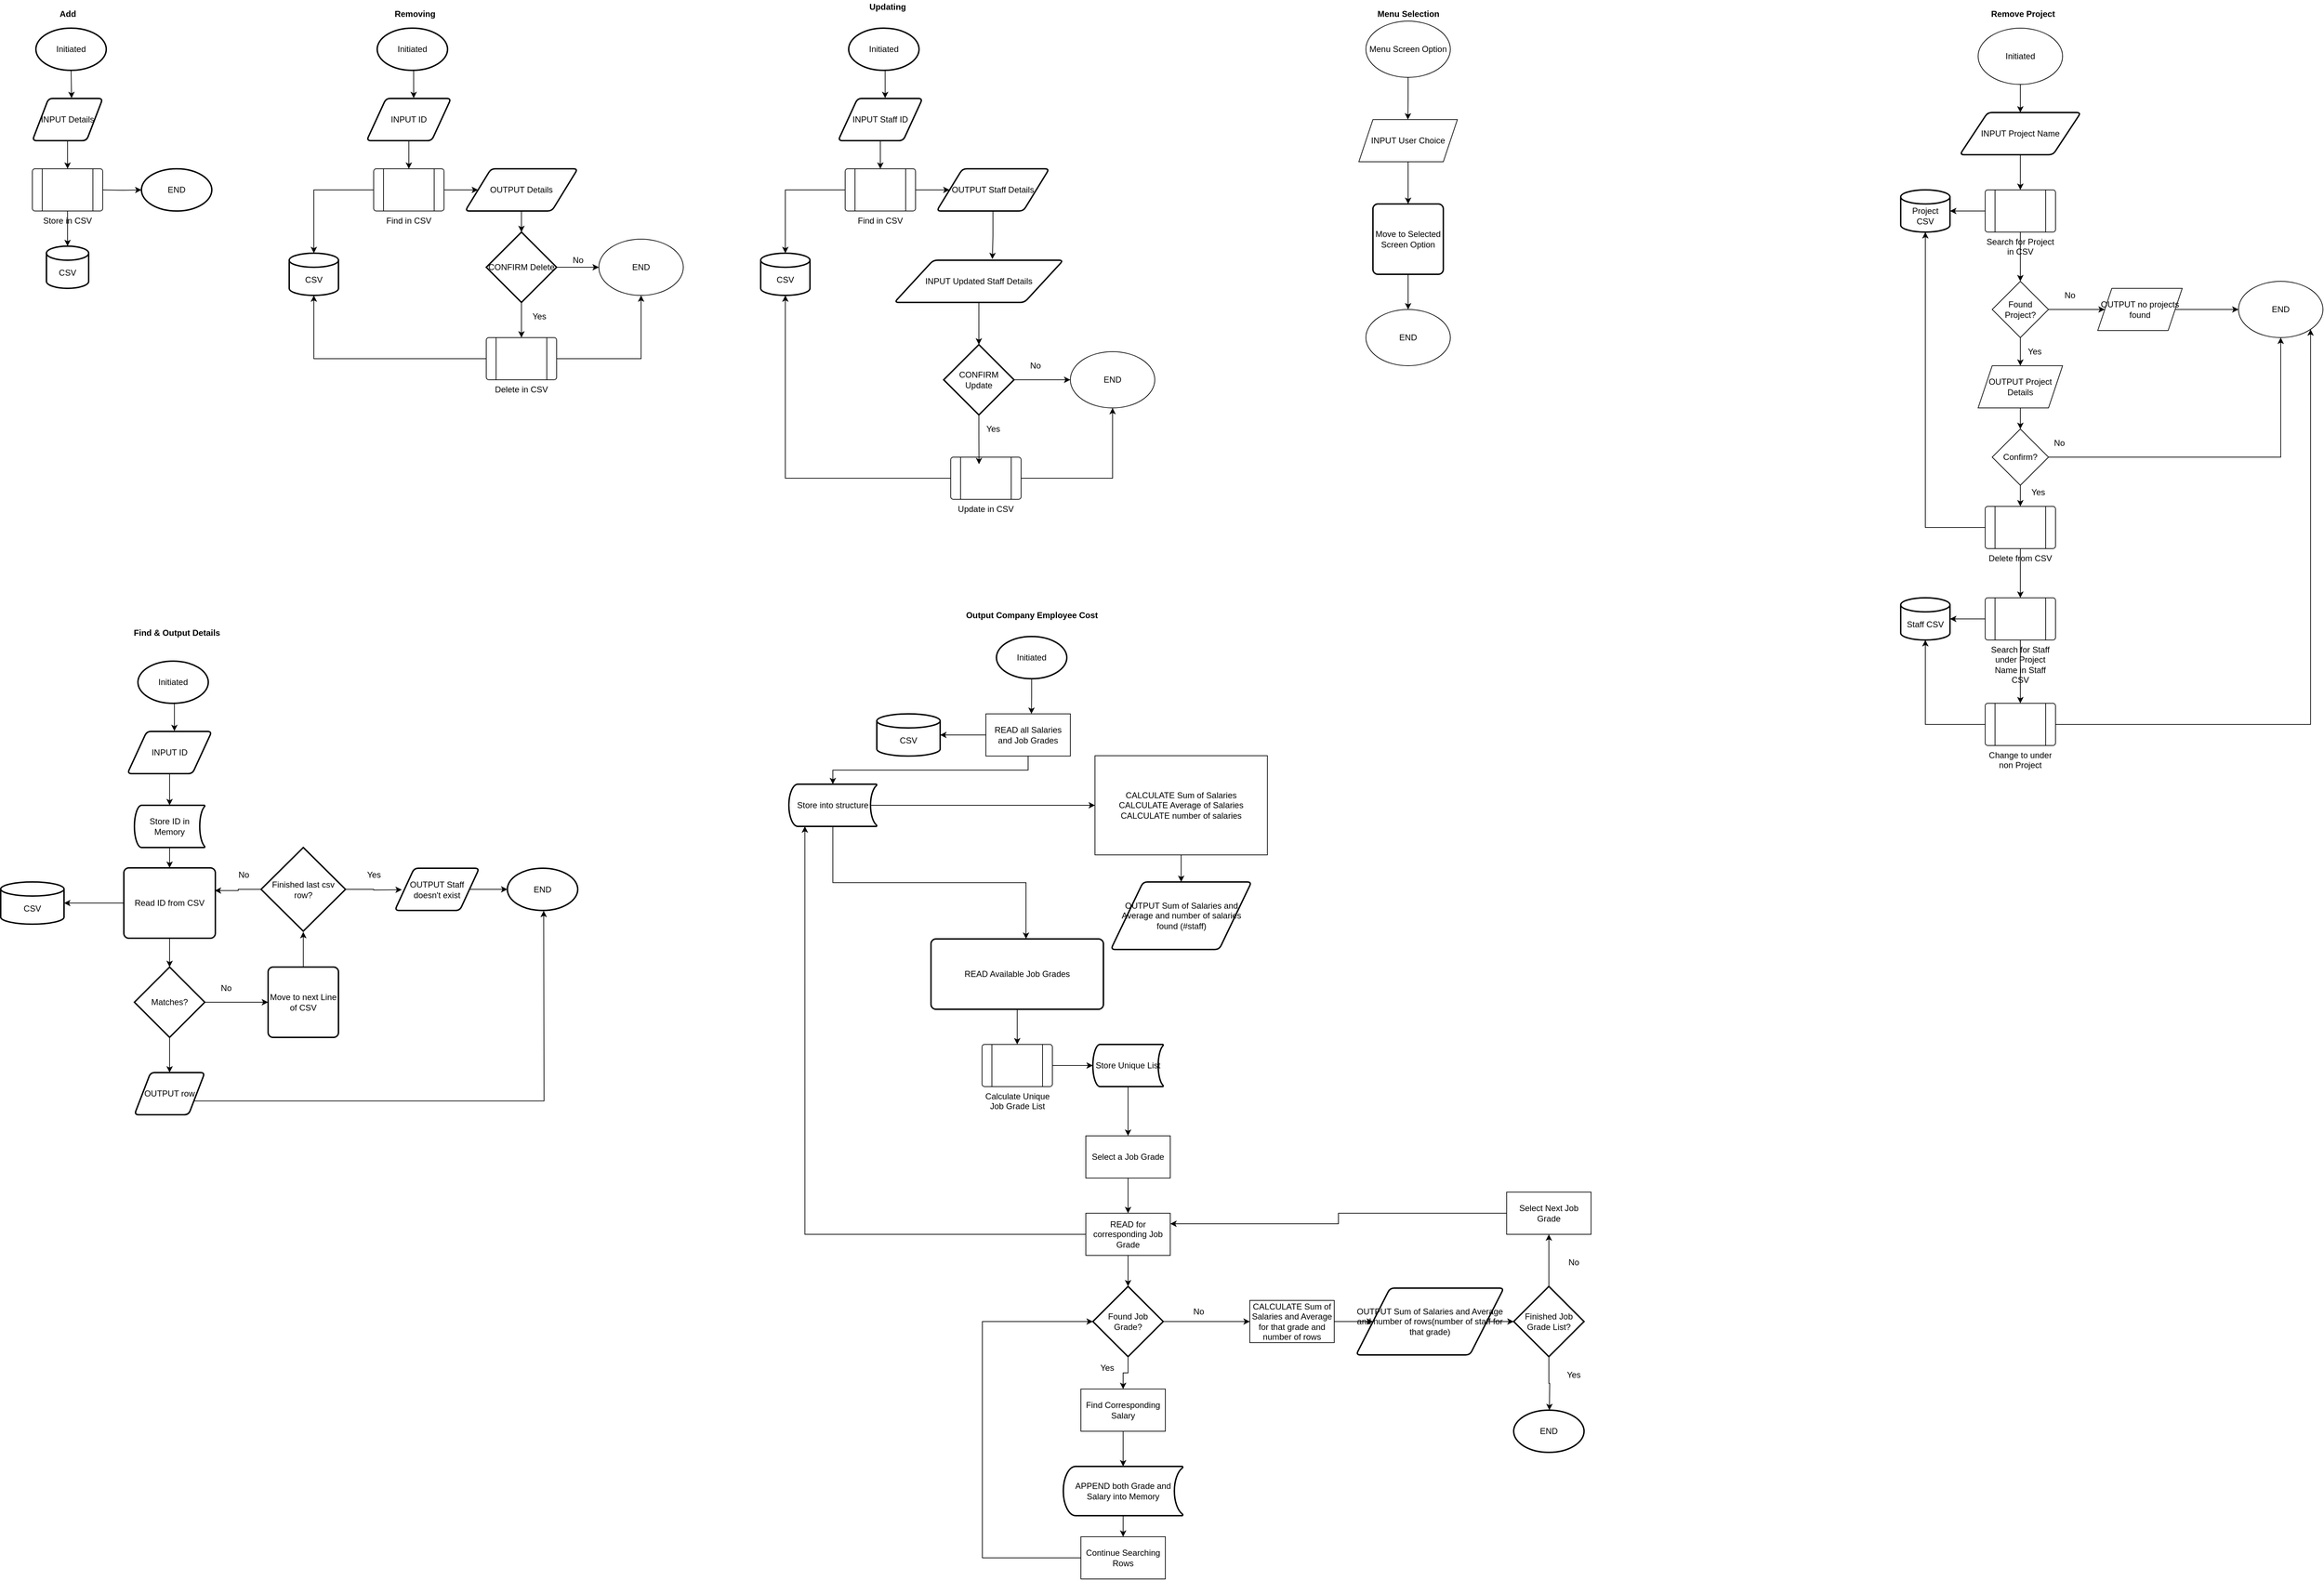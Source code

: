 <mxfile version="13.9.9" type="device" pages="2"><diagram id="C5RBs43oDa-KdzZeNtuy" name="Page-1"><mxGraphModel dx="4240" dy="1973" grid="1" gridSize="10" guides="1" tooltips="1" connect="1" arrows="1" fold="1" page="1" pageScale="1" pageWidth="827" pageHeight="1169" background="#FFFFFF" math="0" shadow="0"><root><mxCell id="WIyWlLk6GJQsqaUBKTNV-0"/><mxCell id="WIyWlLk6GJQsqaUBKTNV-1" parent="WIyWlLk6GJQsqaUBKTNV-0"/><mxCell id="njrMJf7NjWwneRzYN2TE-1" value="&lt;br&gt;CSV" style="strokeWidth=2;html=1;shape=mxgraph.flowchart.database;whiteSpace=wrap;" parent="WIyWlLk6GJQsqaUBKTNV-1" vertex="1"><mxGeometry x="-725" y="370" width="60" height="60" as="geometry"/></mxCell><mxCell id="njrMJf7NjWwneRzYN2TE-3" value="&lt;b&gt;Updating&lt;/b&gt;" style="text;html=1;align=center;verticalAlign=middle;resizable=0;points=[];autosize=1;" parent="WIyWlLk6GJQsqaUBKTNV-1" vertex="1"><mxGeometry x="435" y="20" width="70" height="20" as="geometry"/></mxCell><mxCell id="MS9lOqUe5Q2U9rbKSf21-5" style="edgeStyle=orthogonalEdgeStyle;rounded=0;orthogonalLoop=1;jettySize=auto;html=1;exitX=0.5;exitY=1;exitDx=0;exitDy=0;exitPerimeter=0;entryX=0.557;entryY=-0.008;entryDx=0;entryDy=0;entryPerimeter=0;" parent="WIyWlLk6GJQsqaUBKTNV-1" source="njrMJf7NjWwneRzYN2TE-5" target="MS9lOqUe5Q2U9rbKSf21-0" edge="1"><mxGeometry relative="1" as="geometry"/></mxCell><mxCell id="njrMJf7NjWwneRzYN2TE-5" value="Initiated" style="strokeWidth=2;html=1;shape=mxgraph.flowchart.start_1;whiteSpace=wrap;" parent="WIyWlLk6GJQsqaUBKTNV-1" vertex="1"><mxGeometry x="-740" y="60" width="100" height="60" as="geometry"/></mxCell><mxCell id="njrMJf7NjWwneRzYN2TE-6" value="&lt;b&gt;Removing&amp;nbsp;&lt;/b&gt;" style="text;html=1;align=center;verticalAlign=middle;resizable=0;points=[];autosize=1;" parent="WIyWlLk6GJQsqaUBKTNV-1" vertex="1"><mxGeometry x="-240" y="30" width="80" height="20" as="geometry"/></mxCell><mxCell id="njrMJf7NjWwneRzYN2TE-7" value="&lt;b&gt;Add&lt;/b&gt;" style="text;html=1;align=center;verticalAlign=middle;resizable=0;points=[];autosize=1;" parent="WIyWlLk6GJQsqaUBKTNV-1" vertex="1"><mxGeometry x="-715" y="30" width="40" height="20" as="geometry"/></mxCell><mxCell id="njrMJf7NjWwneRzYN2TE-8" value="&lt;b&gt;Find &amp;amp; Output Details&lt;/b&gt;" style="text;html=1;align=center;verticalAlign=middle;resizable=0;points=[];autosize=1;" parent="WIyWlLk6GJQsqaUBKTNV-1" vertex="1"><mxGeometry x="-610" y="910" width="140" height="20" as="geometry"/></mxCell><mxCell id="njrMJf7NjWwneRzYN2TE-9" value="&lt;b&gt;Output Company Employee Cost&lt;/b&gt;" style="text;html=1;align=center;verticalAlign=middle;resizable=0;points=[];autosize=1;" parent="WIyWlLk6GJQsqaUBKTNV-1" vertex="1"><mxGeometry x="575" y="885" width="200" height="20" as="geometry"/></mxCell><mxCell id="njrMJf7NjWwneRzYN2TE-18" value="&lt;b&gt;Remove Project&amp;nbsp;&lt;/b&gt;" style="text;html=1;align=center;verticalAlign=middle;resizable=0;points=[];autosize=1;" parent="WIyWlLk6GJQsqaUBKTNV-1" vertex="1"><mxGeometry x="2030" y="30" width="110" height="20" as="geometry"/></mxCell><mxCell id="MS9lOqUe5Q2U9rbKSf21-6" style="edgeStyle=orthogonalEdgeStyle;rounded=0;orthogonalLoop=1;jettySize=auto;html=1;exitX=0.5;exitY=1;exitDx=0;exitDy=0;entryX=0.5;entryY=0;entryDx=0;entryDy=0;entryPerimeter=0;" parent="WIyWlLk6GJQsqaUBKTNV-1" source="MS9lOqUe5Q2U9rbKSf21-0" edge="1"><mxGeometry relative="1" as="geometry"><mxPoint x="-695" y="260" as="targetPoint"/></mxGeometry></mxCell><mxCell id="MS9lOqUe5Q2U9rbKSf21-0" value="INPUT Details" style="shape=parallelogram;html=1;strokeWidth=2;perimeter=parallelogramPerimeter;whiteSpace=wrap;rounded=1;arcSize=12;size=0.23;" parent="WIyWlLk6GJQsqaUBKTNV-1" vertex="1"><mxGeometry x="-745" y="160" width="100" height="60" as="geometry"/></mxCell><mxCell id="MS9lOqUe5Q2U9rbKSf21-28" style="edgeStyle=orthogonalEdgeStyle;rounded=0;orthogonalLoop=1;jettySize=auto;html=1;exitX=1;exitY=0.5;exitDx=0;exitDy=0;exitPerimeter=0;entryX=0;entryY=0.5;entryDx=0;entryDy=0;" parent="WIyWlLk6GJQsqaUBKTNV-1" source="MS9lOqUe5Q2U9rbKSf21-1" target="MS9lOqUe5Q2U9rbKSf21-27" edge="1"><mxGeometry relative="1" as="geometry"/></mxCell><mxCell id="MS9lOqUe5Q2U9rbKSf21-34" style="edgeStyle=orthogonalEdgeStyle;rounded=0;orthogonalLoop=1;jettySize=auto;html=1;exitX=0.5;exitY=1;exitDx=0;exitDy=0;exitPerimeter=0;entryX=0.5;entryY=0;entryDx=0;entryDy=0;" parent="WIyWlLk6GJQsqaUBKTNV-1" source="MS9lOqUe5Q2U9rbKSf21-1" target="MS9lOqUe5Q2U9rbKSf21-31" edge="1"><mxGeometry relative="1" as="geometry"/></mxCell><mxCell id="MS9lOqUe5Q2U9rbKSf21-1" value="CONFIRM Delete" style="strokeWidth=2;html=1;shape=mxgraph.flowchart.decision;whiteSpace=wrap;" parent="WIyWlLk6GJQsqaUBKTNV-1" vertex="1"><mxGeometry x="-100" y="350" width="100" height="100" as="geometry"/></mxCell><mxCell id="MS9lOqUe5Q2U9rbKSf21-8" style="edgeStyle=orthogonalEdgeStyle;rounded=0;orthogonalLoop=1;jettySize=auto;html=1;exitX=1;exitY=0.5;exitDx=0;exitDy=0;exitPerimeter=0;entryX=0;entryY=0.5;entryDx=0;entryDy=0;entryPerimeter=0;" parent="WIyWlLk6GJQsqaUBKTNV-1" target="MS9lOqUe5Q2U9rbKSf21-4" edge="1"><mxGeometry relative="1" as="geometry"><mxPoint x="-645" y="290" as="sourcePoint"/></mxGeometry></mxCell><mxCell id="MS9lOqUe5Q2U9rbKSf21-4" value="END" style="strokeWidth=2;html=1;shape=mxgraph.flowchart.start_1;whiteSpace=wrap;" parent="WIyWlLk6GJQsqaUBKTNV-1" vertex="1"><mxGeometry x="-590" y="260" width="100" height="60" as="geometry"/></mxCell><mxCell id="MS9lOqUe5Q2U9rbKSf21-10" style="edgeStyle=orthogonalEdgeStyle;rounded=0;orthogonalLoop=1;jettySize=auto;html=1;exitX=0.5;exitY=1;exitDx=0;exitDy=0;exitPerimeter=0;entryX=0.557;entryY=-0.008;entryDx=0;entryDy=0;entryPerimeter=0;" parent="WIyWlLk6GJQsqaUBKTNV-1" source="MS9lOqUe5Q2U9rbKSf21-11" target="MS9lOqUe5Q2U9rbKSf21-13" edge="1"><mxGeometry relative="1" as="geometry"/></mxCell><mxCell id="MS9lOqUe5Q2U9rbKSf21-11" value="Initiated" style="strokeWidth=2;html=1;shape=mxgraph.flowchart.start_1;whiteSpace=wrap;" parent="WIyWlLk6GJQsqaUBKTNV-1" vertex="1"><mxGeometry x="-255" y="60" width="100" height="60" as="geometry"/></mxCell><mxCell id="MS9lOqUe5Q2U9rbKSf21-12" style="edgeStyle=orthogonalEdgeStyle;rounded=0;orthogonalLoop=1;jettySize=auto;html=1;exitX=0.5;exitY=1;exitDx=0;exitDy=0;entryX=0.5;entryY=0;entryDx=0;entryDy=0;entryPerimeter=0;" parent="WIyWlLk6GJQsqaUBKTNV-1" source="MS9lOqUe5Q2U9rbKSf21-13" edge="1"><mxGeometry relative="1" as="geometry"><mxPoint x="-210" y="260" as="targetPoint"/></mxGeometry></mxCell><mxCell id="MS9lOqUe5Q2U9rbKSf21-13" value="INPUT ID" style="shape=parallelogram;html=1;strokeWidth=2;perimeter=parallelogramPerimeter;whiteSpace=wrap;rounded=1;arcSize=12;size=0.23;" parent="WIyWlLk6GJQsqaUBKTNV-1" vertex="1"><mxGeometry x="-270" y="160" width="120" height="60" as="geometry"/></mxCell><mxCell id="MS9lOqUe5Q2U9rbKSf21-25" style="edgeStyle=orthogonalEdgeStyle;rounded=0;orthogonalLoop=1;jettySize=auto;html=1;exitX=1;exitY=0.5;exitDx=0;exitDy=0;" parent="WIyWlLk6GJQsqaUBKTNV-1" source="MS9lOqUe5Q2U9rbKSf21-18" target="MS9lOqUe5Q2U9rbKSf21-24" edge="1"><mxGeometry relative="1" as="geometry"/></mxCell><mxCell id="MS9lOqUe5Q2U9rbKSf21-37" style="edgeStyle=orthogonalEdgeStyle;rounded=0;orthogonalLoop=1;jettySize=auto;html=1;exitX=0;exitY=0.5;exitDx=0;exitDy=0;entryX=0.5;entryY=0;entryDx=0;entryDy=0;entryPerimeter=0;" parent="WIyWlLk6GJQsqaUBKTNV-1" source="MS9lOqUe5Q2U9rbKSf21-18" target="MS9lOqUe5Q2U9rbKSf21-20" edge="1"><mxGeometry relative="1" as="geometry"/></mxCell><mxCell id="MS9lOqUe5Q2U9rbKSf21-18" value="Find in CSV" style="verticalLabelPosition=bottom;verticalAlign=top;html=1;shape=process;whiteSpace=wrap;rounded=1;size=0.14;arcSize=6;" parent="WIyWlLk6GJQsqaUBKTNV-1" vertex="1"><mxGeometry x="-260" y="260" width="100" height="60" as="geometry"/></mxCell><mxCell id="MS9lOqUe5Q2U9rbKSf21-20" value="&lt;br&gt;CSV" style="strokeWidth=2;html=1;shape=mxgraph.flowchart.database;whiteSpace=wrap;" parent="WIyWlLk6GJQsqaUBKTNV-1" vertex="1"><mxGeometry x="-380" y="380" width="70" height="60" as="geometry"/></mxCell><mxCell id="MS9lOqUe5Q2U9rbKSf21-26" style="edgeStyle=orthogonalEdgeStyle;rounded=0;orthogonalLoop=1;jettySize=auto;html=1;exitX=0.5;exitY=1;exitDx=0;exitDy=0;" parent="WIyWlLk6GJQsqaUBKTNV-1" source="MS9lOqUe5Q2U9rbKSf21-24" target="MS9lOqUe5Q2U9rbKSf21-1" edge="1"><mxGeometry relative="1" as="geometry"/></mxCell><mxCell id="MS9lOqUe5Q2U9rbKSf21-24" value="OUTPUT Details" style="shape=parallelogram;html=1;strokeWidth=2;perimeter=parallelogramPerimeter;whiteSpace=wrap;rounded=1;arcSize=12;size=0.23;" parent="WIyWlLk6GJQsqaUBKTNV-1" vertex="1"><mxGeometry x="-130" y="260" width="160" height="60" as="geometry"/></mxCell><mxCell id="MS9lOqUe5Q2U9rbKSf21-27" value="END" style="ellipse;whiteSpace=wrap;html=1;" parent="WIyWlLk6GJQsqaUBKTNV-1" vertex="1"><mxGeometry x="60" y="360" width="120" height="80" as="geometry"/></mxCell><mxCell id="MS9lOqUe5Q2U9rbKSf21-30" value="No" style="text;html=1;align=center;verticalAlign=middle;resizable=0;points=[];autosize=1;" parent="WIyWlLk6GJQsqaUBKTNV-1" vertex="1"><mxGeometry x="15" y="380" width="30" height="20" as="geometry"/></mxCell><mxCell id="MS9lOqUe5Q2U9rbKSf21-33" style="edgeStyle=orthogonalEdgeStyle;rounded=0;orthogonalLoop=1;jettySize=auto;html=1;exitX=0;exitY=0.5;exitDx=0;exitDy=0;entryX=0.5;entryY=1;entryDx=0;entryDy=0;entryPerimeter=0;" parent="WIyWlLk6GJQsqaUBKTNV-1" source="MS9lOqUe5Q2U9rbKSf21-31" target="MS9lOqUe5Q2U9rbKSf21-20" edge="1"><mxGeometry relative="1" as="geometry"/></mxCell><mxCell id="MS9lOqUe5Q2U9rbKSf21-36" style="edgeStyle=orthogonalEdgeStyle;rounded=0;orthogonalLoop=1;jettySize=auto;html=1;exitX=1;exitY=0.5;exitDx=0;exitDy=0;entryX=0.5;entryY=1;entryDx=0;entryDy=0;" parent="WIyWlLk6GJQsqaUBKTNV-1" source="MS9lOqUe5Q2U9rbKSf21-31" target="MS9lOqUe5Q2U9rbKSf21-27" edge="1"><mxGeometry relative="1" as="geometry"/></mxCell><mxCell id="MS9lOqUe5Q2U9rbKSf21-31" value="Delete in CSV" style="verticalLabelPosition=bottom;verticalAlign=top;html=1;shape=process;whiteSpace=wrap;rounded=1;size=0.14;arcSize=6;" parent="WIyWlLk6GJQsqaUBKTNV-1" vertex="1"><mxGeometry x="-100" y="500" width="100" height="60" as="geometry"/></mxCell><mxCell id="MS9lOqUe5Q2U9rbKSf21-35" value="Yes" style="text;html=1;align=center;verticalAlign=middle;resizable=0;points=[];autosize=1;" parent="WIyWlLk6GJQsqaUBKTNV-1" vertex="1"><mxGeometry x="-40" y="460" width="30" height="20" as="geometry"/></mxCell><mxCell id="MS9lOqUe5Q2U9rbKSf21-41" style="edgeStyle=orthogonalEdgeStyle;rounded=0;orthogonalLoop=1;jettySize=auto;html=1;exitX=0.5;exitY=1;exitDx=0;exitDy=0;exitPerimeter=0;entryX=0.557;entryY=-0.008;entryDx=0;entryDy=0;entryPerimeter=0;" parent="WIyWlLk6GJQsqaUBKTNV-1" source="MS9lOqUe5Q2U9rbKSf21-42" target="MS9lOqUe5Q2U9rbKSf21-44" edge="1"><mxGeometry relative="1" as="geometry"/></mxCell><mxCell id="MS9lOqUe5Q2U9rbKSf21-42" value="Initiated" style="strokeWidth=2;html=1;shape=mxgraph.flowchart.start_1;whiteSpace=wrap;" parent="WIyWlLk6GJQsqaUBKTNV-1" vertex="1"><mxGeometry x="415" y="60" width="100" height="60" as="geometry"/></mxCell><mxCell id="MS9lOqUe5Q2U9rbKSf21-43" style="edgeStyle=orthogonalEdgeStyle;rounded=0;orthogonalLoop=1;jettySize=auto;html=1;exitX=0.5;exitY=1;exitDx=0;exitDy=0;entryX=0.5;entryY=0;entryDx=0;entryDy=0;entryPerimeter=0;" parent="WIyWlLk6GJQsqaUBKTNV-1" source="MS9lOqUe5Q2U9rbKSf21-44" edge="1"><mxGeometry relative="1" as="geometry"><mxPoint x="460" y="260" as="targetPoint"/></mxGeometry></mxCell><mxCell id="MS9lOqUe5Q2U9rbKSf21-44" value="INPUT Staff ID" style="shape=parallelogram;html=1;strokeWidth=2;perimeter=parallelogramPerimeter;whiteSpace=wrap;rounded=1;arcSize=12;size=0.23;" parent="WIyWlLk6GJQsqaUBKTNV-1" vertex="1"><mxGeometry x="400" y="160" width="120" height="60" as="geometry"/></mxCell><mxCell id="MS9lOqUe5Q2U9rbKSf21-45" style="edgeStyle=orthogonalEdgeStyle;rounded=0;orthogonalLoop=1;jettySize=auto;html=1;exitX=1;exitY=0.5;exitDx=0;exitDy=0;" parent="WIyWlLk6GJQsqaUBKTNV-1" source="MS9lOqUe5Q2U9rbKSf21-47" target="MS9lOqUe5Q2U9rbKSf21-50" edge="1"><mxGeometry relative="1" as="geometry"/></mxCell><mxCell id="MS9lOqUe5Q2U9rbKSf21-46" style="edgeStyle=orthogonalEdgeStyle;rounded=0;orthogonalLoop=1;jettySize=auto;html=1;exitX=0;exitY=0.5;exitDx=0;exitDy=0;entryX=0.5;entryY=0;entryDx=0;entryDy=0;entryPerimeter=0;" parent="WIyWlLk6GJQsqaUBKTNV-1" source="MS9lOqUe5Q2U9rbKSf21-47" target="MS9lOqUe5Q2U9rbKSf21-48" edge="1"><mxGeometry relative="1" as="geometry"/></mxCell><mxCell id="MS9lOqUe5Q2U9rbKSf21-47" value="Find in CSV" style="verticalLabelPosition=bottom;verticalAlign=top;html=1;shape=process;whiteSpace=wrap;rounded=1;size=0.14;arcSize=6;" parent="WIyWlLk6GJQsqaUBKTNV-1" vertex="1"><mxGeometry x="410" y="260" width="100" height="60" as="geometry"/></mxCell><mxCell id="MS9lOqUe5Q2U9rbKSf21-48" value="&lt;br&gt;CSV" style="strokeWidth=2;html=1;shape=mxgraph.flowchart.database;whiteSpace=wrap;" parent="WIyWlLk6GJQsqaUBKTNV-1" vertex="1"><mxGeometry x="290" y="380" width="70" height="60" as="geometry"/></mxCell><mxCell id="MS9lOqUe5Q2U9rbKSf21-67" style="edgeStyle=orthogonalEdgeStyle;rounded=0;orthogonalLoop=1;jettySize=auto;html=1;exitX=0.5;exitY=1;exitDx=0;exitDy=0;entryX=0.58;entryY=-0.027;entryDx=0;entryDy=0;entryPerimeter=0;" parent="WIyWlLk6GJQsqaUBKTNV-1" source="MS9lOqUe5Q2U9rbKSf21-50" target="MS9lOqUe5Q2U9rbKSf21-57" edge="1"><mxGeometry relative="1" as="geometry"/></mxCell><mxCell id="MS9lOqUe5Q2U9rbKSf21-50" value="OUTPUT Staff Details" style="shape=parallelogram;html=1;strokeWidth=2;perimeter=parallelogramPerimeter;whiteSpace=wrap;rounded=1;arcSize=12;size=0.23;" parent="WIyWlLk6GJQsqaUBKTNV-1" vertex="1"><mxGeometry x="540" y="260" width="160" height="60" as="geometry"/></mxCell><mxCell id="MS9lOqUe5Q2U9rbKSf21-68" style="edgeStyle=orthogonalEdgeStyle;rounded=0;orthogonalLoop=1;jettySize=auto;html=1;exitX=0.5;exitY=1;exitDx=0;exitDy=0;entryX=0.5;entryY=0;entryDx=0;entryDy=0;entryPerimeter=0;" parent="WIyWlLk6GJQsqaUBKTNV-1" source="MS9lOqUe5Q2U9rbKSf21-57" target="MS9lOqUe5Q2U9rbKSf21-66" edge="1"><mxGeometry relative="1" as="geometry"/></mxCell><mxCell id="MS9lOqUe5Q2U9rbKSf21-57" value="INPUT Updated Staff Details" style="shape=parallelogram;html=1;strokeWidth=2;perimeter=parallelogramPerimeter;whiteSpace=wrap;rounded=1;arcSize=12;size=0.23;" parent="WIyWlLk6GJQsqaUBKTNV-1" vertex="1"><mxGeometry x="480" y="390" width="240" height="60" as="geometry"/></mxCell><mxCell id="MS9lOqUe5Q2U9rbKSf21-60" value="END" style="ellipse;whiteSpace=wrap;html=1;" parent="WIyWlLk6GJQsqaUBKTNV-1" vertex="1"><mxGeometry x="730" y="520" width="120" height="80" as="geometry"/></mxCell><mxCell id="MS9lOqUe5Q2U9rbKSf21-64" style="edgeStyle=orthogonalEdgeStyle;rounded=0;orthogonalLoop=1;jettySize=auto;html=1;exitX=0.5;exitY=1;exitDx=0;exitDy=0;entryX=0.5;entryY=0;entryDx=0;entryDy=0;entryPerimeter=0;" parent="WIyWlLk6GJQsqaUBKTNV-1" source="MS9lOqUe5Q2U9rbKSf21-63" target="njrMJf7NjWwneRzYN2TE-1" edge="1"><mxGeometry relative="1" as="geometry"/></mxCell><mxCell id="MS9lOqUe5Q2U9rbKSf21-63" value="Store in CSV" style="verticalLabelPosition=bottom;verticalAlign=top;html=1;shape=process;whiteSpace=wrap;rounded=1;size=0.14;arcSize=6;" parent="WIyWlLk6GJQsqaUBKTNV-1" vertex="1"><mxGeometry x="-745" y="260" width="100" height="60" as="geometry"/></mxCell><mxCell id="MS9lOqUe5Q2U9rbKSf21-72" style="edgeStyle=orthogonalEdgeStyle;rounded=0;orthogonalLoop=1;jettySize=auto;html=1;exitX=1;exitY=0.5;exitDx=0;exitDy=0;entryX=0.5;entryY=1;entryDx=0;entryDy=0;" parent="WIyWlLk6GJQsqaUBKTNV-1" source="MS9lOqUe5Q2U9rbKSf21-65" target="MS9lOqUe5Q2U9rbKSf21-60" edge="1"><mxGeometry relative="1" as="geometry"/></mxCell><mxCell id="MS9lOqUe5Q2U9rbKSf21-73" style="edgeStyle=orthogonalEdgeStyle;rounded=0;orthogonalLoop=1;jettySize=auto;html=1;exitX=0;exitY=0.5;exitDx=0;exitDy=0;entryX=0.5;entryY=1;entryDx=0;entryDy=0;entryPerimeter=0;" parent="WIyWlLk6GJQsqaUBKTNV-1" source="MS9lOqUe5Q2U9rbKSf21-65" target="MS9lOqUe5Q2U9rbKSf21-48" edge="1"><mxGeometry relative="1" as="geometry"/></mxCell><mxCell id="MS9lOqUe5Q2U9rbKSf21-65" value="Update in CSV" style="verticalLabelPosition=bottom;verticalAlign=top;html=1;shape=process;whiteSpace=wrap;rounded=1;size=0.14;arcSize=6;" parent="WIyWlLk6GJQsqaUBKTNV-1" vertex="1"><mxGeometry x="560" y="670" width="100" height="60" as="geometry"/></mxCell><mxCell id="MS9lOqUe5Q2U9rbKSf21-69" style="edgeStyle=orthogonalEdgeStyle;rounded=0;orthogonalLoop=1;jettySize=auto;html=1;exitX=1;exitY=0.5;exitDx=0;exitDy=0;exitPerimeter=0;entryX=0;entryY=0.5;entryDx=0;entryDy=0;" parent="WIyWlLk6GJQsqaUBKTNV-1" source="MS9lOqUe5Q2U9rbKSf21-66" target="MS9lOqUe5Q2U9rbKSf21-60" edge="1"><mxGeometry relative="1" as="geometry"/></mxCell><mxCell id="MS9lOqUe5Q2U9rbKSf21-71" style="edgeStyle=orthogonalEdgeStyle;rounded=0;orthogonalLoop=1;jettySize=auto;html=1;exitX=0.5;exitY=1;exitDx=0;exitDy=0;exitPerimeter=0;entryX=0.402;entryY=0.167;entryDx=0;entryDy=0;entryPerimeter=0;" parent="WIyWlLk6GJQsqaUBKTNV-1" source="MS9lOqUe5Q2U9rbKSf21-66" target="MS9lOqUe5Q2U9rbKSf21-65" edge="1"><mxGeometry relative="1" as="geometry"/></mxCell><mxCell id="MS9lOqUe5Q2U9rbKSf21-66" value="CONFIRM Update" style="strokeWidth=2;html=1;shape=mxgraph.flowchart.decision;whiteSpace=wrap;" parent="WIyWlLk6GJQsqaUBKTNV-1" vertex="1"><mxGeometry x="550" y="510" width="100" height="100" as="geometry"/></mxCell><mxCell id="MS9lOqUe5Q2U9rbKSf21-74" value="No" style="text;html=1;align=center;verticalAlign=middle;resizable=0;points=[];autosize=1;" parent="WIyWlLk6GJQsqaUBKTNV-1" vertex="1"><mxGeometry x="665" y="530" width="30" height="20" as="geometry"/></mxCell><mxCell id="MS9lOqUe5Q2U9rbKSf21-75" value="Yes" style="text;html=1;align=center;verticalAlign=middle;resizable=0;points=[];autosize=1;" parent="WIyWlLk6GJQsqaUBKTNV-1" vertex="1"><mxGeometry x="605" y="620" width="30" height="20" as="geometry"/></mxCell><mxCell id="MS9lOqUe5Q2U9rbKSf21-76" style="edgeStyle=orthogonalEdgeStyle;rounded=0;orthogonalLoop=1;jettySize=auto;html=1;exitX=0.5;exitY=1;exitDx=0;exitDy=0;exitPerimeter=0;entryX=0.557;entryY=-0.008;entryDx=0;entryDy=0;entryPerimeter=0;" parent="WIyWlLk6GJQsqaUBKTNV-1" source="MS9lOqUe5Q2U9rbKSf21-77" target="MS9lOqUe5Q2U9rbKSf21-78" edge="1"><mxGeometry relative="1" as="geometry"/></mxCell><mxCell id="MS9lOqUe5Q2U9rbKSf21-77" value="Initiated" style="strokeWidth=2;html=1;shape=mxgraph.flowchart.start_1;whiteSpace=wrap;" parent="WIyWlLk6GJQsqaUBKTNV-1" vertex="1"><mxGeometry x="-595" y="960" width="100" height="60" as="geometry"/></mxCell><mxCell id="MS9lOqUe5Q2U9rbKSf21-83" style="edgeStyle=orthogonalEdgeStyle;rounded=0;orthogonalLoop=1;jettySize=auto;html=1;exitX=0.5;exitY=1;exitDx=0;exitDy=0;" parent="WIyWlLk6GJQsqaUBKTNV-1" source="MS9lOqUe5Q2U9rbKSf21-78" target="MS9lOqUe5Q2U9rbKSf21-81" edge="1"><mxGeometry relative="1" as="geometry"/></mxCell><mxCell id="MS9lOqUe5Q2U9rbKSf21-78" value="INPUT ID" style="shape=parallelogram;html=1;strokeWidth=2;perimeter=parallelogramPerimeter;whiteSpace=wrap;rounded=1;arcSize=12;size=0.23;" parent="WIyWlLk6GJQsqaUBKTNV-1" vertex="1"><mxGeometry x="-610" y="1060" width="120" height="60" as="geometry"/></mxCell><mxCell id="MS9lOqUe5Q2U9rbKSf21-79" value="&lt;br&gt;CSV" style="strokeWidth=2;html=1;shape=mxgraph.flowchart.database;whiteSpace=wrap;" parent="WIyWlLk6GJQsqaUBKTNV-1" vertex="1"><mxGeometry x="-790" y="1274" width="90" height="60" as="geometry"/></mxCell><mxCell id="MS9lOqUe5Q2U9rbKSf21-89" style="edgeStyle=orthogonalEdgeStyle;rounded=0;orthogonalLoop=1;jettySize=auto;html=1;exitX=0.5;exitY=1;exitDx=0;exitDy=0;entryX=0.5;entryY=0;entryDx=0;entryDy=0;entryPerimeter=0;" parent="WIyWlLk6GJQsqaUBKTNV-1" source="MS9lOqUe5Q2U9rbKSf21-80" target="MS9lOqUe5Q2U9rbKSf21-88" edge="1"><mxGeometry relative="1" as="geometry"/></mxCell><mxCell id="MS9lOqUe5Q2U9rbKSf21-96" style="edgeStyle=orthogonalEdgeStyle;rounded=0;orthogonalLoop=1;jettySize=auto;html=1;exitX=0;exitY=0.5;exitDx=0;exitDy=0;entryX=1;entryY=0.5;entryDx=0;entryDy=0;entryPerimeter=0;" parent="WIyWlLk6GJQsqaUBKTNV-1" source="MS9lOqUe5Q2U9rbKSf21-80" target="MS9lOqUe5Q2U9rbKSf21-79" edge="1"><mxGeometry relative="1" as="geometry"/></mxCell><mxCell id="MS9lOqUe5Q2U9rbKSf21-80" value="Read ID from CSV" style="rounded=1;whiteSpace=wrap;html=1;absoluteArcSize=1;arcSize=14;strokeWidth=2;" parent="WIyWlLk6GJQsqaUBKTNV-1" vertex="1"><mxGeometry x="-615" y="1254" width="130" height="100" as="geometry"/></mxCell><mxCell id="MS9lOqUe5Q2U9rbKSf21-85" style="edgeStyle=orthogonalEdgeStyle;rounded=0;orthogonalLoop=1;jettySize=auto;html=1;exitX=0.5;exitY=1;exitDx=0;exitDy=0;exitPerimeter=0;entryX=0.5;entryY=0;entryDx=0;entryDy=0;" parent="WIyWlLk6GJQsqaUBKTNV-1" source="MS9lOqUe5Q2U9rbKSf21-81" target="MS9lOqUe5Q2U9rbKSf21-80" edge="1"><mxGeometry relative="1" as="geometry"/></mxCell><mxCell id="MS9lOqUe5Q2U9rbKSf21-81" value="Store ID in Memory" style="strokeWidth=2;html=1;shape=mxgraph.flowchart.stored_data;whiteSpace=wrap;" parent="WIyWlLk6GJQsqaUBKTNV-1" vertex="1"><mxGeometry x="-600" y="1165" width="100" height="60" as="geometry"/></mxCell><mxCell id="MS9lOqUe5Q2U9rbKSf21-93" style="edgeStyle=orthogonalEdgeStyle;rounded=0;orthogonalLoop=1;jettySize=auto;html=1;exitX=1;exitY=0.5;exitDx=0;exitDy=0;exitPerimeter=0;entryX=0;entryY=0.5;entryDx=0;entryDy=0;" parent="WIyWlLk6GJQsqaUBKTNV-1" source="MS9lOqUe5Q2U9rbKSf21-88" target="MS9lOqUe5Q2U9rbKSf21-92" edge="1"><mxGeometry relative="1" as="geometry"/></mxCell><mxCell id="MS9lOqUe5Q2U9rbKSf21-113" style="edgeStyle=orthogonalEdgeStyle;rounded=0;orthogonalLoop=1;jettySize=auto;html=1;exitX=0.5;exitY=1;exitDx=0;exitDy=0;exitPerimeter=0;" parent="WIyWlLk6GJQsqaUBKTNV-1" source="MS9lOqUe5Q2U9rbKSf21-88" target="MS9lOqUe5Q2U9rbKSf21-114" edge="1"><mxGeometry relative="1" as="geometry"><mxPoint x="-550" y="1545" as="targetPoint"/></mxGeometry></mxCell><mxCell id="MS9lOqUe5Q2U9rbKSf21-88" value="Matches?" style="strokeWidth=2;html=1;shape=mxgraph.flowchart.decision;whiteSpace=wrap;" parent="WIyWlLk6GJQsqaUBKTNV-1" vertex="1"><mxGeometry x="-600" y="1395" width="100" height="100" as="geometry"/></mxCell><mxCell id="MS9lOqUe5Q2U9rbKSf21-91" value="No" style="text;html=1;align=center;verticalAlign=middle;resizable=0;points=[];autosize=1;" parent="WIyWlLk6GJQsqaUBKTNV-1" vertex="1"><mxGeometry x="-485" y="1415" width="30" height="20" as="geometry"/></mxCell><mxCell id="MS9lOqUe5Q2U9rbKSf21-97" style="edgeStyle=orthogonalEdgeStyle;rounded=0;orthogonalLoop=1;jettySize=auto;html=1;exitX=0.5;exitY=0;exitDx=0;exitDy=0;" parent="WIyWlLk6GJQsqaUBKTNV-1" source="MS9lOqUe5Q2U9rbKSf21-92" edge="1"><mxGeometry relative="1" as="geometry"><mxPoint x="-360" y="1345" as="targetPoint"/></mxGeometry></mxCell><mxCell id="MS9lOqUe5Q2U9rbKSf21-92" value="Move to next Line of CSV" style="rounded=1;whiteSpace=wrap;html=1;absoluteArcSize=1;arcSize=14;strokeWidth=2;" parent="WIyWlLk6GJQsqaUBKTNV-1" vertex="1"><mxGeometry x="-410" y="1395" width="100" height="100" as="geometry"/></mxCell><mxCell id="MS9lOqUe5Q2U9rbKSf21-104" style="edgeStyle=orthogonalEdgeStyle;rounded=0;orthogonalLoop=1;jettySize=auto;html=1;exitX=0;exitY=0.5;exitDx=0;exitDy=0;exitPerimeter=0;entryX=0.994;entryY=0.322;entryDx=0;entryDy=0;entryPerimeter=0;" parent="WIyWlLk6GJQsqaUBKTNV-1" source="MS9lOqUe5Q2U9rbKSf21-102" target="MS9lOqUe5Q2U9rbKSf21-80" edge="1"><mxGeometry relative="1" as="geometry"/></mxCell><mxCell id="MS9lOqUe5Q2U9rbKSf21-105" style="edgeStyle=orthogonalEdgeStyle;rounded=0;orthogonalLoop=1;jettySize=auto;html=1;exitX=1;exitY=0.5;exitDx=0;exitDy=0;exitPerimeter=0;" parent="WIyWlLk6GJQsqaUBKTNV-1" source="MS9lOqUe5Q2U9rbKSf21-102" edge="1"><mxGeometry relative="1" as="geometry"><mxPoint x="-220" y="1285" as="targetPoint"/></mxGeometry></mxCell><mxCell id="MS9lOqUe5Q2U9rbKSf21-102" value="Finished last csv row?" style="strokeWidth=2;html=1;shape=mxgraph.flowchart.decision;whiteSpace=wrap;" parent="WIyWlLk6GJQsqaUBKTNV-1" vertex="1"><mxGeometry x="-420" y="1225" width="120" height="119" as="geometry"/></mxCell><mxCell id="MS9lOqUe5Q2U9rbKSf21-106" value="No" style="text;html=1;align=center;verticalAlign=middle;resizable=0;points=[];autosize=1;" parent="WIyWlLk6GJQsqaUBKTNV-1" vertex="1"><mxGeometry x="-460" y="1254" width="30" height="20" as="geometry"/></mxCell><mxCell id="MS9lOqUe5Q2U9rbKSf21-107" value="Yes" style="text;html=1;align=center;verticalAlign=middle;resizable=0;points=[];autosize=1;" parent="WIyWlLk6GJQsqaUBKTNV-1" vertex="1"><mxGeometry x="-275" y="1254" width="30" height="20" as="geometry"/></mxCell><mxCell id="MS9lOqUe5Q2U9rbKSf21-110" style="edgeStyle=orthogonalEdgeStyle;rounded=0;orthogonalLoop=1;jettySize=auto;html=1;exitX=1;exitY=0.5;exitDx=0;exitDy=0;" parent="WIyWlLk6GJQsqaUBKTNV-1" source="MS9lOqUe5Q2U9rbKSf21-109" target="MS9lOqUe5Q2U9rbKSf21-111" edge="1"><mxGeometry relative="1" as="geometry"><mxPoint x="-60" y="1285" as="targetPoint"/></mxGeometry></mxCell><mxCell id="MS9lOqUe5Q2U9rbKSf21-109" value="OUTPUT Staff doesn't exist" style="shape=parallelogram;html=1;strokeWidth=2;perimeter=parallelogramPerimeter;whiteSpace=wrap;rounded=1;arcSize=12;size=0.23;" parent="WIyWlLk6GJQsqaUBKTNV-1" vertex="1"><mxGeometry x="-230" y="1254.5" width="120" height="60" as="geometry"/></mxCell><mxCell id="MS9lOqUe5Q2U9rbKSf21-111" value="END" style="strokeWidth=2;html=1;shape=mxgraph.flowchart.start_1;whiteSpace=wrap;" parent="WIyWlLk6GJQsqaUBKTNV-1" vertex="1"><mxGeometry x="-70" y="1254.5" width="100" height="60" as="geometry"/></mxCell><mxCell id="MS9lOqUe5Q2U9rbKSf21-115" style="edgeStyle=orthogonalEdgeStyle;rounded=0;orthogonalLoop=1;jettySize=auto;html=1;exitX=1;exitY=0.75;exitDx=0;exitDy=0;" parent="WIyWlLk6GJQsqaUBKTNV-1" source="MS9lOqUe5Q2U9rbKSf21-114" edge="1"><mxGeometry relative="1" as="geometry"><mxPoint x="-18.4" y="1315" as="targetPoint"/></mxGeometry></mxCell><mxCell id="MS9lOqUe5Q2U9rbKSf21-114" value="OUTPUT row" style="shape=parallelogram;html=1;strokeWidth=2;perimeter=parallelogramPerimeter;whiteSpace=wrap;rounded=1;arcSize=12;size=0.23;" parent="WIyWlLk6GJQsqaUBKTNV-1" vertex="1"><mxGeometry x="-600" y="1545" width="100" height="60" as="geometry"/></mxCell><mxCell id="MS9lOqUe5Q2U9rbKSf21-116" value="&lt;b&gt;Menu Selection&lt;/b&gt;" style="text;html=1;align=center;verticalAlign=middle;resizable=0;points=[];autosize=1;" parent="WIyWlLk6GJQsqaUBKTNV-1" vertex="1"><mxGeometry x="1160" y="30" width="100" height="20" as="geometry"/></mxCell><mxCell id="MS9lOqUe5Q2U9rbKSf21-118" style="edgeStyle=orthogonalEdgeStyle;rounded=0;orthogonalLoop=1;jettySize=auto;html=1;exitX=0.5;exitY=1;exitDx=0;exitDy=0;" parent="WIyWlLk6GJQsqaUBKTNV-1" source="MS9lOqUe5Q2U9rbKSf21-117" edge="1"><mxGeometry relative="1" as="geometry"><mxPoint x="1209.667" y="190" as="targetPoint"/></mxGeometry></mxCell><mxCell id="MS9lOqUe5Q2U9rbKSf21-117" value="Menu Screen Option" style="ellipse;whiteSpace=wrap;html=1;" parent="WIyWlLk6GJQsqaUBKTNV-1" vertex="1"><mxGeometry x="1150" y="50" width="120" height="80" as="geometry"/></mxCell><mxCell id="MS9lOqUe5Q2U9rbKSf21-219" value="" style="edgeStyle=orthogonalEdgeStyle;rounded=0;orthogonalLoop=1;jettySize=auto;html=1;" parent="WIyWlLk6GJQsqaUBKTNV-1" source="MS9lOqUe5Q2U9rbKSf21-120" target="MS9lOqUe5Q2U9rbKSf21-218" edge="1"><mxGeometry relative="1" as="geometry"/></mxCell><mxCell id="MS9lOqUe5Q2U9rbKSf21-120" value="INPUT User Choice" style="shape=parallelogram;perimeter=parallelogramPerimeter;whiteSpace=wrap;html=1;fixedSize=1;" parent="WIyWlLk6GJQsqaUBKTNV-1" vertex="1"><mxGeometry x="1140" y="190" width="140" height="60" as="geometry"/></mxCell><mxCell id="MS9lOqUe5Q2U9rbKSf21-128" style="edgeStyle=orthogonalEdgeStyle;rounded=0;orthogonalLoop=1;jettySize=auto;html=1;exitX=0.5;exitY=1;exitDx=0;exitDy=0;exitPerimeter=0;" parent="WIyWlLk6GJQsqaUBKTNV-1" source="MS9lOqUe5Q2U9rbKSf21-127" edge="1"><mxGeometry relative="1" as="geometry"><mxPoint x="674.667" y="1035" as="targetPoint"/></mxGeometry></mxCell><mxCell id="MS9lOqUe5Q2U9rbKSf21-127" value="Initiated" style="strokeWidth=2;html=1;shape=mxgraph.flowchart.start_1;whiteSpace=wrap;" parent="WIyWlLk6GJQsqaUBKTNV-1" vertex="1"><mxGeometry x="625" y="925" width="100" height="60" as="geometry"/></mxCell><mxCell id="MS9lOqUe5Q2U9rbKSf21-132" style="edgeStyle=orthogonalEdgeStyle;rounded=0;orthogonalLoop=1;jettySize=auto;html=1;exitX=0.5;exitY=1;exitDx=0;exitDy=0;" parent="WIyWlLk6GJQsqaUBKTNV-1" source="MS9lOqUe5Q2U9rbKSf21-129" target="MS9lOqUe5Q2U9rbKSf21-133" edge="1"><mxGeometry relative="1" as="geometry"><mxPoint x="669.286" y="1155" as="targetPoint"/></mxGeometry></mxCell><mxCell id="MS9lOqUe5Q2U9rbKSf21-181" value="" style="edgeStyle=orthogonalEdgeStyle;rounded=0;orthogonalLoop=1;jettySize=auto;html=1;" parent="WIyWlLk6GJQsqaUBKTNV-1" source="MS9lOqUe5Q2U9rbKSf21-129" target="MS9lOqUe5Q2U9rbKSf21-130" edge="1"><mxGeometry relative="1" as="geometry"/></mxCell><mxCell id="MS9lOqUe5Q2U9rbKSf21-129" value="READ all Salaries and Job Grades" style="whiteSpace=wrap;html=1;" parent="WIyWlLk6GJQsqaUBKTNV-1" vertex="1"><mxGeometry x="610" y="1035" width="120" height="60" as="geometry"/></mxCell><mxCell id="MS9lOqUe5Q2U9rbKSf21-130" value="&lt;br&gt;CSV" style="strokeWidth=2;html=1;shape=mxgraph.flowchart.database;whiteSpace=wrap;" parent="WIyWlLk6GJQsqaUBKTNV-1" vertex="1"><mxGeometry x="455" y="1035" width="90" height="60" as="geometry"/></mxCell><mxCell id="MS9lOqUe5Q2U9rbKSf21-178" style="edgeStyle=orthogonalEdgeStyle;rounded=0;orthogonalLoop=1;jettySize=auto;html=1;exitX=0.93;exitY=0.5;exitDx=0;exitDy=0;exitPerimeter=0;entryX=0;entryY=0.5;entryDx=0;entryDy=0;" parent="WIyWlLk6GJQsqaUBKTNV-1" source="MS9lOqUe5Q2U9rbKSf21-133" target="MS9lOqUe5Q2U9rbKSf21-134" edge="1"><mxGeometry relative="1" as="geometry"><mxPoint x="765" y="1165.143" as="targetPoint"/></mxGeometry></mxCell><mxCell id="MS9lOqUe5Q2U9rbKSf21-180" style="edgeStyle=orthogonalEdgeStyle;rounded=0;orthogonalLoop=1;jettySize=auto;html=1;exitX=0.5;exitY=1;exitDx=0;exitDy=0;exitPerimeter=0;entryX=0.551;entryY=-0.001;entryDx=0;entryDy=0;entryPerimeter=0;" parent="WIyWlLk6GJQsqaUBKTNV-1" source="MS9lOqUe5Q2U9rbKSf21-133" target="MS9lOqUe5Q2U9rbKSf21-140" edge="1"><mxGeometry relative="1" as="geometry"/></mxCell><mxCell id="MS9lOqUe5Q2U9rbKSf21-133" value="Store into structure" style="strokeWidth=2;html=1;shape=mxgraph.flowchart.stored_data;whiteSpace=wrap;" parent="WIyWlLk6GJQsqaUBKTNV-1" vertex="1"><mxGeometry x="330" y="1135" width="125" height="60" as="geometry"/></mxCell><mxCell id="MS9lOqUe5Q2U9rbKSf21-236" value="" style="edgeStyle=orthogonalEdgeStyle;rounded=0;orthogonalLoop=1;jettySize=auto;html=1;" parent="WIyWlLk6GJQsqaUBKTNV-1" source="MS9lOqUe5Q2U9rbKSf21-134" target="MS9lOqUe5Q2U9rbKSf21-234" edge="1"><mxGeometry relative="1" as="geometry"/></mxCell><mxCell id="MS9lOqUe5Q2U9rbKSf21-134" value="CALCULATE Sum of Salaries&lt;br&gt;CALCULATE Average of Salaries&lt;br&gt;CALCULATE number of salaries" style="whiteSpace=wrap;html=1;" parent="WIyWlLk6GJQsqaUBKTNV-1" vertex="1"><mxGeometry x="765" y="1094.5" width="245" height="141" as="geometry"/></mxCell><mxCell id="MS9lOqUe5Q2U9rbKSf21-152" value="" style="edgeStyle=orthogonalEdgeStyle;rounded=0;orthogonalLoop=1;jettySize=auto;html=1;" parent="WIyWlLk6GJQsqaUBKTNV-1" source="MS9lOqUe5Q2U9rbKSf21-140" target="MS9lOqUe5Q2U9rbKSf21-151" edge="1"><mxGeometry relative="1" as="geometry"/></mxCell><mxCell id="MS9lOqUe5Q2U9rbKSf21-140" value="READ Available Job Grades" style="rounded=1;whiteSpace=wrap;html=1;absoluteArcSize=1;arcSize=14;strokeWidth=2;" parent="WIyWlLk6GJQsqaUBKTNV-1" vertex="1"><mxGeometry x="532" y="1355" width="245" height="100" as="geometry"/></mxCell><mxCell id="MS9lOqUe5Q2U9rbKSf21-154" value="" style="edgeStyle=orthogonalEdgeStyle;rounded=0;orthogonalLoop=1;jettySize=auto;html=1;" parent="WIyWlLk6GJQsqaUBKTNV-1" source="MS9lOqUe5Q2U9rbKSf21-151" target="MS9lOqUe5Q2U9rbKSf21-153" edge="1"><mxGeometry relative="1" as="geometry"/></mxCell><mxCell id="MS9lOqUe5Q2U9rbKSf21-151" value="Calculate Unique Job Grade List" style="verticalLabelPosition=bottom;verticalAlign=top;html=1;shape=process;whiteSpace=wrap;rounded=1;size=0.14;arcSize=6;" parent="WIyWlLk6GJQsqaUBKTNV-1" vertex="1"><mxGeometry x="604.5" y="1505" width="100" height="60" as="geometry"/></mxCell><mxCell id="MS9lOqUe5Q2U9rbKSf21-155" style="edgeStyle=orthogonalEdgeStyle;rounded=0;orthogonalLoop=1;jettySize=auto;html=1;exitX=0.5;exitY=1;exitDx=0;exitDy=0;exitPerimeter=0;" parent="WIyWlLk6GJQsqaUBKTNV-1" source="MS9lOqUe5Q2U9rbKSf21-153" edge="1"><mxGeometry relative="1" as="geometry"><mxPoint x="812" y="1635" as="targetPoint"/></mxGeometry></mxCell><mxCell id="MS9lOqUe5Q2U9rbKSf21-153" value="Store Unique List" style="strokeWidth=2;html=1;shape=mxgraph.flowchart.stored_data;whiteSpace=wrap;" parent="WIyWlLk6GJQsqaUBKTNV-1" vertex="1"><mxGeometry x="762" y="1505" width="100" height="60" as="geometry"/></mxCell><mxCell id="MS9lOqUe5Q2U9rbKSf21-158" value="" style="edgeStyle=orthogonalEdgeStyle;rounded=0;orthogonalLoop=1;jettySize=auto;html=1;" parent="WIyWlLk6GJQsqaUBKTNV-1" source="MS9lOqUe5Q2U9rbKSf21-156" target="MS9lOqUe5Q2U9rbKSf21-157" edge="1"><mxGeometry relative="1" as="geometry"/></mxCell><mxCell id="MS9lOqUe5Q2U9rbKSf21-156" value="Select a Job Grade" style="whiteSpace=wrap;html=1;" parent="WIyWlLk6GJQsqaUBKTNV-1" vertex="1"><mxGeometry x="752" y="1635" width="120" height="60" as="geometry"/></mxCell><mxCell id="MS9lOqUe5Q2U9rbKSf21-161" style="edgeStyle=orthogonalEdgeStyle;rounded=0;orthogonalLoop=1;jettySize=auto;html=1;exitX=0.5;exitY=1;exitDx=0;exitDy=0;entryX=0.5;entryY=0;entryDx=0;entryDy=0;" parent="WIyWlLk6GJQsqaUBKTNV-1" source="MS9lOqUe5Q2U9rbKSf21-157" edge="1"><mxGeometry relative="1" as="geometry"><mxPoint x="812" y="1849" as="targetPoint"/></mxGeometry></mxCell><mxCell id="MS9lOqUe5Q2U9rbKSf21-182" style="edgeStyle=orthogonalEdgeStyle;rounded=0;orthogonalLoop=1;jettySize=auto;html=1;exitX=0;exitY=0.5;exitDx=0;exitDy=0;entryX=0.182;entryY=0.998;entryDx=0;entryDy=0;entryPerimeter=0;" parent="WIyWlLk6GJQsqaUBKTNV-1" source="MS9lOqUe5Q2U9rbKSf21-157" target="MS9lOqUe5Q2U9rbKSf21-133" edge="1"><mxGeometry relative="1" as="geometry"/></mxCell><mxCell id="MS9lOqUe5Q2U9rbKSf21-157" value="READ for corresponding Job Grade" style="whiteSpace=wrap;html=1;" parent="WIyWlLk6GJQsqaUBKTNV-1" vertex="1"><mxGeometry x="752" y="1745" width="120" height="60" as="geometry"/></mxCell><mxCell id="MS9lOqUe5Q2U9rbKSf21-190" style="edgeStyle=orthogonalEdgeStyle;rounded=0;orthogonalLoop=1;jettySize=auto;html=1;exitX=0.5;exitY=1;exitDx=0;exitDy=0;exitPerimeter=0;entryX=0.5;entryY=0;entryDx=0;entryDy=0;" parent="WIyWlLk6GJQsqaUBKTNV-1" source="MS9lOqUe5Q2U9rbKSf21-162" target="MS9lOqUe5Q2U9rbKSf21-188" edge="1"><mxGeometry relative="1" as="geometry"/></mxCell><mxCell id="MS9lOqUe5Q2U9rbKSf21-204" style="edgeStyle=orthogonalEdgeStyle;rounded=0;orthogonalLoop=1;jettySize=auto;html=1;exitX=1;exitY=0.5;exitDx=0;exitDy=0;exitPerimeter=0;entryX=0;entryY=0.5;entryDx=0;entryDy=0;" parent="WIyWlLk6GJQsqaUBKTNV-1" source="MS9lOqUe5Q2U9rbKSf21-162" target="MS9lOqUe5Q2U9rbKSf21-203" edge="1"><mxGeometry relative="1" as="geometry"/></mxCell><mxCell id="MS9lOqUe5Q2U9rbKSf21-162" value="Found Job Grade?" style="strokeWidth=2;html=1;shape=mxgraph.flowchart.decision;whiteSpace=wrap;" parent="WIyWlLk6GJQsqaUBKTNV-1" vertex="1"><mxGeometry x="762" y="1849" width="100" height="100" as="geometry"/></mxCell><mxCell id="MS9lOqUe5Q2U9rbKSf21-192" style="edgeStyle=orthogonalEdgeStyle;rounded=0;orthogonalLoop=1;jettySize=auto;html=1;entryX=0.5;entryY=0;entryDx=0;entryDy=0;" parent="WIyWlLk6GJQsqaUBKTNV-1" source="MS9lOqUe5Q2U9rbKSf21-166" target="MS9lOqUe5Q2U9rbKSf21-191" edge="1"><mxGeometry relative="1" as="geometry"/></mxCell><mxCell id="MS9lOqUe5Q2U9rbKSf21-166" value="APPEND both Grade and Salary into Memory" style="strokeWidth=2;html=1;shape=mxgraph.flowchart.stored_data;whiteSpace=wrap;" parent="WIyWlLk6GJQsqaUBKTNV-1" vertex="1"><mxGeometry x="720" y="2105" width="170" height="70" as="geometry"/></mxCell><mxCell id="MS9lOqUe5Q2U9rbKSf21-171" value="Yes" style="text;html=1;align=center;verticalAlign=middle;resizable=0;points=[];autosize=1;" parent="WIyWlLk6GJQsqaUBKTNV-1" vertex="1"><mxGeometry x="767" y="1955" width="30" height="20" as="geometry"/></mxCell><mxCell id="MS9lOqUe5Q2U9rbKSf21-172" value="No" style="text;html=1;align=center;verticalAlign=middle;resizable=0;points=[];autosize=1;" parent="WIyWlLk6GJQsqaUBKTNV-1" vertex="1"><mxGeometry x="897" y="1875" width="30" height="20" as="geometry"/></mxCell><mxCell id="MS9lOqUe5Q2U9rbKSf21-184" style="edgeStyle=orthogonalEdgeStyle;rounded=0;orthogonalLoop=1;jettySize=auto;html=1;exitX=0.5;exitY=0;exitDx=0;exitDy=0;exitPerimeter=0;" parent="WIyWlLk6GJQsqaUBKTNV-1" source="MS9lOqUe5Q2U9rbKSf21-173" target="MS9lOqUe5Q2U9rbKSf21-183" edge="1"><mxGeometry relative="1" as="geometry"/></mxCell><mxCell id="MS9lOqUe5Q2U9rbKSf21-212" style="edgeStyle=orthogonalEdgeStyle;rounded=0;orthogonalLoop=1;jettySize=auto;html=1;exitX=0.5;exitY=1;exitDx=0;exitDy=0;exitPerimeter=0;" parent="WIyWlLk6GJQsqaUBKTNV-1" source="MS9lOqUe5Q2U9rbKSf21-173" edge="1"><mxGeometry relative="1" as="geometry"><mxPoint x="1410.714" y="2025" as="targetPoint"/></mxGeometry></mxCell><mxCell id="MS9lOqUe5Q2U9rbKSf21-173" value="Finished Job Grade List?" style="strokeWidth=2;html=1;shape=mxgraph.flowchart.decision;whiteSpace=wrap;" parent="WIyWlLk6GJQsqaUBKTNV-1" vertex="1"><mxGeometry x="1360" y="1849" width="100" height="100" as="geometry"/></mxCell><mxCell id="MS9lOqUe5Q2U9rbKSf21-201" value="" style="edgeStyle=orthogonalEdgeStyle;rounded=0;orthogonalLoop=1;jettySize=auto;html=1;entryX=1;entryY=0.25;entryDx=0;entryDy=0;" parent="WIyWlLk6GJQsqaUBKTNV-1" source="MS9lOqUe5Q2U9rbKSf21-183" target="MS9lOqUe5Q2U9rbKSf21-157" edge="1"><mxGeometry relative="1" as="geometry"><mxPoint x="1085" y="1769" as="targetPoint"/></mxGeometry></mxCell><mxCell id="MS9lOqUe5Q2U9rbKSf21-183" value="Select Next Job Grade" style="whiteSpace=wrap;html=1;" parent="WIyWlLk6GJQsqaUBKTNV-1" vertex="1"><mxGeometry x="1350" y="1715" width="120" height="60" as="geometry"/></mxCell><mxCell id="MS9lOqUe5Q2U9rbKSf21-186" value="No" style="text;html=1;align=center;verticalAlign=middle;resizable=0;points=[];autosize=1;" parent="WIyWlLk6GJQsqaUBKTNV-1" vertex="1"><mxGeometry x="1430" y="1805" width="30" height="20" as="geometry"/></mxCell><mxCell id="MS9lOqUe5Q2U9rbKSf21-189" style="edgeStyle=orthogonalEdgeStyle;rounded=0;orthogonalLoop=1;jettySize=auto;html=1;exitX=0.5;exitY=1;exitDx=0;exitDy=0;entryX=0.5;entryY=0;entryDx=0;entryDy=0;entryPerimeter=0;" parent="WIyWlLk6GJQsqaUBKTNV-1" source="MS9lOqUe5Q2U9rbKSf21-188" target="MS9lOqUe5Q2U9rbKSf21-166" edge="1"><mxGeometry relative="1" as="geometry"/></mxCell><mxCell id="MS9lOqUe5Q2U9rbKSf21-188" value="Find Corresponding Salary" style="whiteSpace=wrap;html=1;" parent="WIyWlLk6GJQsqaUBKTNV-1" vertex="1"><mxGeometry x="745" y="1995" width="120" height="60" as="geometry"/></mxCell><mxCell id="MS9lOqUe5Q2U9rbKSf21-194" style="edgeStyle=orthogonalEdgeStyle;rounded=0;orthogonalLoop=1;jettySize=auto;html=1;exitX=0;exitY=0.5;exitDx=0;exitDy=0;entryX=0;entryY=0.5;entryDx=0;entryDy=0;entryPerimeter=0;" parent="WIyWlLk6GJQsqaUBKTNV-1" source="MS9lOqUe5Q2U9rbKSf21-191" target="MS9lOqUe5Q2U9rbKSf21-162" edge="1"><mxGeometry relative="1" as="geometry"><Array as="points"><mxPoint x="605" y="2235"/><mxPoint x="605" y="1899"/></Array></mxGeometry></mxCell><mxCell id="MS9lOqUe5Q2U9rbKSf21-191" value="Continue Searching Rows" style="whiteSpace=wrap;html=1;" parent="WIyWlLk6GJQsqaUBKTNV-1" vertex="1"><mxGeometry x="745" y="2205" width="120" height="60" as="geometry"/></mxCell><mxCell id="MS9lOqUe5Q2U9rbKSf21-239" value="" style="edgeStyle=orthogonalEdgeStyle;rounded=0;orthogonalLoop=1;jettySize=auto;html=1;" parent="WIyWlLk6GJQsqaUBKTNV-1" source="MS9lOqUe5Q2U9rbKSf21-203" target="MS9lOqUe5Q2U9rbKSf21-237" edge="1"><mxGeometry relative="1" as="geometry"/></mxCell><mxCell id="MS9lOqUe5Q2U9rbKSf21-203" value="CALCULATE Sum of Salaries and Average for that grade and number of rows" style="whiteSpace=wrap;html=1;" parent="WIyWlLk6GJQsqaUBKTNV-1" vertex="1"><mxGeometry x="985" y="1869" width="120" height="60" as="geometry"/></mxCell><mxCell id="MS9lOqUe5Q2U9rbKSf21-214" value="Yes" style="text;html=1;align=center;verticalAlign=middle;resizable=0;points=[];autosize=1;" parent="WIyWlLk6GJQsqaUBKTNV-1" vertex="1"><mxGeometry x="1430" y="1965" width="30" height="20" as="geometry"/></mxCell><mxCell id="MS9lOqUe5Q2U9rbKSf21-216" value="END" style="strokeWidth=2;html=1;shape=mxgraph.flowchart.start_1;whiteSpace=wrap;" parent="WIyWlLk6GJQsqaUBKTNV-1" vertex="1"><mxGeometry x="1360" y="2025" width="100" height="60" as="geometry"/></mxCell><mxCell id="MS9lOqUe5Q2U9rbKSf21-217" value="END" style="ellipse;whiteSpace=wrap;html=1;" parent="WIyWlLk6GJQsqaUBKTNV-1" vertex="1"><mxGeometry x="1150" y="460" width="120" height="80" as="geometry"/></mxCell><mxCell id="MS9lOqUe5Q2U9rbKSf21-220" value="" style="edgeStyle=orthogonalEdgeStyle;rounded=0;orthogonalLoop=1;jettySize=auto;html=1;" parent="WIyWlLk6GJQsqaUBKTNV-1" source="MS9lOqUe5Q2U9rbKSf21-218" target="MS9lOqUe5Q2U9rbKSf21-217" edge="1"><mxGeometry relative="1" as="geometry"/></mxCell><mxCell id="MS9lOqUe5Q2U9rbKSf21-218" value="&lt;span&gt;Move to Selected Screen Option&lt;/span&gt;" style="rounded=1;whiteSpace=wrap;html=1;absoluteArcSize=1;arcSize=14;strokeWidth=2;" parent="WIyWlLk6GJQsqaUBKTNV-1" vertex="1"><mxGeometry x="1160" y="310" width="100" height="100" as="geometry"/></mxCell><mxCell id="MS9lOqUe5Q2U9rbKSf21-244" value="" style="edgeStyle=orthogonalEdgeStyle;rounded=0;orthogonalLoop=1;jettySize=auto;html=1;" parent="WIyWlLk6GJQsqaUBKTNV-1" source="MS9lOqUe5Q2U9rbKSf21-221" target="MS9lOqUe5Q2U9rbKSf21-223" edge="1"><mxGeometry relative="1" as="geometry"/></mxCell><mxCell id="MS9lOqUe5Q2U9rbKSf21-221" value="Initiated" style="ellipse;whiteSpace=wrap;html=1;" parent="WIyWlLk6GJQsqaUBKTNV-1" vertex="1"><mxGeometry x="2020" y="60" width="120" height="80" as="geometry"/></mxCell><mxCell id="MS9lOqUe5Q2U9rbKSf21-243" value="" style="edgeStyle=orthogonalEdgeStyle;rounded=0;orthogonalLoop=1;jettySize=auto;html=1;" parent="WIyWlLk6GJQsqaUBKTNV-1" source="MS9lOqUe5Q2U9rbKSf21-223" target="MS9lOqUe5Q2U9rbKSf21-227" edge="1"><mxGeometry relative="1" as="geometry"/></mxCell><mxCell id="MS9lOqUe5Q2U9rbKSf21-223" value="INPUT Project Name" style="shape=parallelogram;html=1;strokeWidth=2;perimeter=parallelogramPerimeter;whiteSpace=wrap;rounded=1;arcSize=12;size=0.23;" parent="WIyWlLk6GJQsqaUBKTNV-1" vertex="1"><mxGeometry x="1994" y="180" width="172" height="60" as="geometry"/></mxCell><mxCell id="MS9lOqUe5Q2U9rbKSf21-229" value="" style="edgeStyle=orthogonalEdgeStyle;rounded=0;orthogonalLoop=1;jettySize=auto;html=1;" parent="WIyWlLk6GJQsqaUBKTNV-1" source="MS9lOqUe5Q2U9rbKSf21-227" target="MS9lOqUe5Q2U9rbKSf21-228" edge="1"><mxGeometry relative="1" as="geometry"/></mxCell><mxCell id="MS9lOqUe5Q2U9rbKSf21-231" value="" style="edgeStyle=orthogonalEdgeStyle;rounded=0;orthogonalLoop=1;jettySize=auto;html=1;" parent="WIyWlLk6GJQsqaUBKTNV-1" source="MS9lOqUe5Q2U9rbKSf21-227" target="MS9lOqUe5Q2U9rbKSf21-230" edge="1"><mxGeometry relative="1" as="geometry"/></mxCell><mxCell id="MS9lOqUe5Q2U9rbKSf21-227" value="Search for Project in CSV" style="verticalLabelPosition=bottom;verticalAlign=top;html=1;shape=process;whiteSpace=wrap;rounded=1;size=0.14;arcSize=6;" parent="WIyWlLk6GJQsqaUBKTNV-1" vertex="1"><mxGeometry x="2030" y="290" width="100" height="60" as="geometry"/></mxCell><mxCell id="MS9lOqUe5Q2U9rbKSf21-228" value="&lt;br&gt;Project&lt;br&gt;CSV" style="strokeWidth=2;html=1;shape=mxgraph.flowchart.database;whiteSpace=wrap;" parent="WIyWlLk6GJQsqaUBKTNV-1" vertex="1"><mxGeometry x="1910" y="290" width="70" height="60" as="geometry"/></mxCell><mxCell id="MS9lOqUe5Q2U9rbKSf21-240" value="" style="edgeStyle=orthogonalEdgeStyle;rounded=0;orthogonalLoop=1;jettySize=auto;html=1;" parent="WIyWlLk6GJQsqaUBKTNV-1" source="MS9lOqUe5Q2U9rbKSf21-230" target="MS9lOqUe5Q2U9rbKSf21-233" edge="1"><mxGeometry relative="1" as="geometry"/></mxCell><mxCell id="MS9lOqUe5Q2U9rbKSf21-247" value="" style="edgeStyle=orthogonalEdgeStyle;rounded=0;orthogonalLoop=1;jettySize=auto;html=1;" parent="WIyWlLk6GJQsqaUBKTNV-1" source="MS9lOqUe5Q2U9rbKSf21-230" target="MS9lOqUe5Q2U9rbKSf21-246" edge="1"><mxGeometry relative="1" as="geometry"/></mxCell><mxCell id="MS9lOqUe5Q2U9rbKSf21-230" value="Found Project?" style="rhombus;whiteSpace=wrap;html=1;" parent="WIyWlLk6GJQsqaUBKTNV-1" vertex="1"><mxGeometry x="2040" y="420" width="80" height="80" as="geometry"/></mxCell><mxCell id="MS9lOqUe5Q2U9rbKSf21-242" value="" style="edgeStyle=orthogonalEdgeStyle;rounded=0;orthogonalLoop=1;jettySize=auto;html=1;" parent="WIyWlLk6GJQsqaUBKTNV-1" source="MS9lOqUe5Q2U9rbKSf21-233" target="MS9lOqUe5Q2U9rbKSf21-241" edge="1"><mxGeometry relative="1" as="geometry"/></mxCell><mxCell id="MS9lOqUe5Q2U9rbKSf21-233" value="OUTPUT no projects found" style="shape=parallelogram;perimeter=parallelogramPerimeter;whiteSpace=wrap;html=1;fixedSize=1;" parent="WIyWlLk6GJQsqaUBKTNV-1" vertex="1"><mxGeometry x="2190" y="430" width="120" height="60" as="geometry"/></mxCell><mxCell id="MS9lOqUe5Q2U9rbKSf21-234" value="&lt;span&gt;OUTPUT Sum of Salaries and Average and number of salaries found (#staff)&lt;/span&gt;" style="shape=parallelogram;html=1;strokeWidth=2;perimeter=parallelogramPerimeter;whiteSpace=wrap;rounded=1;arcSize=12;size=0.23;" parent="WIyWlLk6GJQsqaUBKTNV-1" vertex="1"><mxGeometry x="787.5" y="1274" width="200" height="96" as="geometry"/></mxCell><mxCell id="MS9lOqUe5Q2U9rbKSf21-238" style="edgeStyle=orthogonalEdgeStyle;rounded=0;orthogonalLoop=1;jettySize=auto;html=1;exitX=1;exitY=0.5;exitDx=0;exitDy=0;entryX=0;entryY=0.5;entryDx=0;entryDy=0;entryPerimeter=0;" parent="WIyWlLk6GJQsqaUBKTNV-1" source="MS9lOqUe5Q2U9rbKSf21-237" target="MS9lOqUe5Q2U9rbKSf21-173" edge="1"><mxGeometry relative="1" as="geometry"/></mxCell><mxCell id="MS9lOqUe5Q2U9rbKSf21-237" value="&lt;span&gt;OUTPUT Sum of Salaries and Average and number of rows(number of staff for that grade)&lt;/span&gt;" style="shape=parallelogram;html=1;strokeWidth=2;perimeter=parallelogramPerimeter;whiteSpace=wrap;rounded=1;arcSize=12;size=0.23;" parent="WIyWlLk6GJQsqaUBKTNV-1" vertex="1"><mxGeometry x="1136" y="1851.5" width="210" height="95" as="geometry"/></mxCell><mxCell id="MS9lOqUe5Q2U9rbKSf21-241" value="END" style="ellipse;whiteSpace=wrap;html=1;" parent="WIyWlLk6GJQsqaUBKTNV-1" vertex="1"><mxGeometry x="2390" y="420" width="120" height="80" as="geometry"/></mxCell><mxCell id="MS9lOqUe5Q2U9rbKSf21-245" value="No" style="text;html=1;align=center;verticalAlign=middle;resizable=0;points=[];autosize=1;" parent="WIyWlLk6GJQsqaUBKTNV-1" vertex="1"><mxGeometry x="2135" y="430" width="30" height="20" as="geometry"/></mxCell><mxCell id="MS9lOqUe5Q2U9rbKSf21-250" value="" style="edgeStyle=orthogonalEdgeStyle;rounded=0;orthogonalLoop=1;jettySize=auto;html=1;" parent="WIyWlLk6GJQsqaUBKTNV-1" source="MS9lOqUe5Q2U9rbKSf21-246" target="MS9lOqUe5Q2U9rbKSf21-249" edge="1"><mxGeometry relative="1" as="geometry"/></mxCell><mxCell id="MS9lOqUe5Q2U9rbKSf21-246" value="OUTPUT Project Details" style="shape=parallelogram;perimeter=parallelogramPerimeter;whiteSpace=wrap;html=1;fixedSize=1;" parent="WIyWlLk6GJQsqaUBKTNV-1" vertex="1"><mxGeometry x="2020" y="540" width="120" height="60" as="geometry"/></mxCell><mxCell id="MS9lOqUe5Q2U9rbKSf21-248" value="Yes" style="text;html=1;align=center;verticalAlign=middle;resizable=0;points=[];autosize=1;" parent="WIyWlLk6GJQsqaUBKTNV-1" vertex="1"><mxGeometry x="2085" y="510" width="30" height="20" as="geometry"/></mxCell><mxCell id="MS9lOqUe5Q2U9rbKSf21-251" style="edgeStyle=orthogonalEdgeStyle;rounded=0;orthogonalLoop=1;jettySize=auto;html=1;exitX=1;exitY=0.5;exitDx=0;exitDy=0;entryX=0.5;entryY=1;entryDx=0;entryDy=0;" parent="WIyWlLk6GJQsqaUBKTNV-1" source="MS9lOqUe5Q2U9rbKSf21-249" target="MS9lOqUe5Q2U9rbKSf21-241" edge="1"><mxGeometry relative="1" as="geometry"><mxPoint x="2220" y="640" as="sourcePoint"/></mxGeometry></mxCell><mxCell id="MS9lOqUe5Q2U9rbKSf21-258" style="edgeStyle=orthogonalEdgeStyle;rounded=0;orthogonalLoop=1;jettySize=auto;html=1;exitX=0.5;exitY=1;exitDx=0;exitDy=0;entryX=0.5;entryY=0;entryDx=0;entryDy=0;" parent="WIyWlLk6GJQsqaUBKTNV-1" source="MS9lOqUe5Q2U9rbKSf21-249" target="MS9lOqUe5Q2U9rbKSf21-257" edge="1"><mxGeometry relative="1" as="geometry"/></mxCell><mxCell id="MS9lOqUe5Q2U9rbKSf21-249" value="Confirm?" style="rhombus;whiteSpace=wrap;html=1;" parent="WIyWlLk6GJQsqaUBKTNV-1" vertex="1"><mxGeometry x="2040" y="630" width="80" height="80" as="geometry"/></mxCell><mxCell id="MS9lOqUe5Q2U9rbKSf21-254" value="No" style="text;html=1;align=center;verticalAlign=middle;resizable=0;points=[];autosize=1;" parent="WIyWlLk6GJQsqaUBKTNV-1" vertex="1"><mxGeometry x="2120" y="640" width="30" height="20" as="geometry"/></mxCell><mxCell id="MS9lOqUe5Q2U9rbKSf21-255" value="Yes" style="text;html=1;align=center;verticalAlign=middle;resizable=0;points=[];autosize=1;" parent="WIyWlLk6GJQsqaUBKTNV-1" vertex="1"><mxGeometry x="2090" y="710" width="30" height="20" as="geometry"/></mxCell><mxCell id="MS9lOqUe5Q2U9rbKSf21-260" style="edgeStyle=orthogonalEdgeStyle;rounded=0;orthogonalLoop=1;jettySize=auto;html=1;exitX=0;exitY=0.5;exitDx=0;exitDy=0;entryX=0.5;entryY=1;entryDx=0;entryDy=0;entryPerimeter=0;" parent="WIyWlLk6GJQsqaUBKTNV-1" source="MS9lOqUe5Q2U9rbKSf21-257" target="MS9lOqUe5Q2U9rbKSf21-228" edge="1"><mxGeometry relative="1" as="geometry"/></mxCell><mxCell id="MS9lOqUe5Q2U9rbKSf21-261" style="edgeStyle=orthogonalEdgeStyle;rounded=0;orthogonalLoop=1;jettySize=auto;html=1;exitX=0.5;exitY=1;exitDx=0;exitDy=0;" parent="WIyWlLk6GJQsqaUBKTNV-1" source="MS9lOqUe5Q2U9rbKSf21-257" edge="1"><mxGeometry relative="1" as="geometry"><mxPoint x="2080" y="870" as="targetPoint"/></mxGeometry></mxCell><mxCell id="MS9lOqUe5Q2U9rbKSf21-257" value="Delete from CSV" style="verticalLabelPosition=bottom;verticalAlign=top;html=1;shape=process;whiteSpace=wrap;rounded=1;size=0.14;arcSize=6;" parent="WIyWlLk6GJQsqaUBKTNV-1" vertex="1"><mxGeometry x="2030" y="740" width="100" height="60" as="geometry"/></mxCell><mxCell id="MS9lOqUe5Q2U9rbKSf21-267" value="" style="edgeStyle=orthogonalEdgeStyle;rounded=0;orthogonalLoop=1;jettySize=auto;html=1;" parent="WIyWlLk6GJQsqaUBKTNV-1" source="MS9lOqUe5Q2U9rbKSf21-264" target="MS9lOqUe5Q2U9rbKSf21-265" edge="1"><mxGeometry relative="1" as="geometry"/></mxCell><mxCell id="MS9lOqUe5Q2U9rbKSf21-272" value="" style="edgeStyle=orthogonalEdgeStyle;rounded=0;orthogonalLoop=1;jettySize=auto;html=1;" parent="WIyWlLk6GJQsqaUBKTNV-1" source="MS9lOqUe5Q2U9rbKSf21-264" target="MS9lOqUe5Q2U9rbKSf21-270" edge="1"><mxGeometry relative="1" as="geometry"/></mxCell><mxCell id="MS9lOqUe5Q2U9rbKSf21-264" value="Search for Staff under Project Name in Staff CSV" style="verticalLabelPosition=bottom;verticalAlign=top;html=1;shape=process;whiteSpace=wrap;rounded=1;size=0.14;arcSize=6;" parent="WIyWlLk6GJQsqaUBKTNV-1" vertex="1"><mxGeometry x="2030" y="870" width="100" height="60" as="geometry"/></mxCell><mxCell id="MS9lOqUe5Q2U9rbKSf21-265" value="&lt;br&gt;Staff CSV" style="strokeWidth=2;html=1;shape=mxgraph.flowchart.database;whiteSpace=wrap;" parent="WIyWlLk6GJQsqaUBKTNV-1" vertex="1"><mxGeometry x="1910" y="870" width="70" height="60" as="geometry"/></mxCell><mxCell id="MS9lOqUe5Q2U9rbKSf21-273" style="edgeStyle=orthogonalEdgeStyle;rounded=0;orthogonalLoop=1;jettySize=auto;html=1;exitX=0;exitY=0.5;exitDx=0;exitDy=0;entryX=0.5;entryY=1;entryDx=0;entryDy=0;entryPerimeter=0;" parent="WIyWlLk6GJQsqaUBKTNV-1" source="MS9lOqUe5Q2U9rbKSf21-270" target="MS9lOqUe5Q2U9rbKSf21-265" edge="1"><mxGeometry relative="1" as="geometry"/></mxCell><mxCell id="MS9lOqUe5Q2U9rbKSf21-274" style="edgeStyle=orthogonalEdgeStyle;rounded=0;orthogonalLoop=1;jettySize=auto;html=1;exitX=1;exitY=0.5;exitDx=0;exitDy=0;entryX=1;entryY=1;entryDx=0;entryDy=0;" parent="WIyWlLk6GJQsqaUBKTNV-1" source="MS9lOqUe5Q2U9rbKSf21-270" target="MS9lOqUe5Q2U9rbKSf21-241" edge="1"><mxGeometry relative="1" as="geometry"/></mxCell><mxCell id="MS9lOqUe5Q2U9rbKSf21-270" value="Change to under non Project" style="verticalLabelPosition=bottom;verticalAlign=top;html=1;shape=process;whiteSpace=wrap;rounded=1;size=0.14;arcSize=6;" parent="WIyWlLk6GJQsqaUBKTNV-1" vertex="1"><mxGeometry x="2030" y="1020" width="100" height="60" as="geometry"/></mxCell></root></mxGraphModel></diagram><diagram id="LY17nHjqtdBETF6iUIml" name="Page-2"><mxGraphModel dx="1038" dy="607" grid="1" gridSize="10" guides="1" tooltips="1" connect="1" arrows="1" fold="1" page="1" pageScale="1" pageWidth="827" pageHeight="1169" math="0" shadow="0"><root><mxCell id="1ZdRpqBEuivuxkVj2kiF-0"/><mxCell id="1ZdRpqBEuivuxkVj2kiF-1" parent="1ZdRpqBEuivuxkVj2kiF-0"/></root></mxGraphModel></diagram></mxfile>